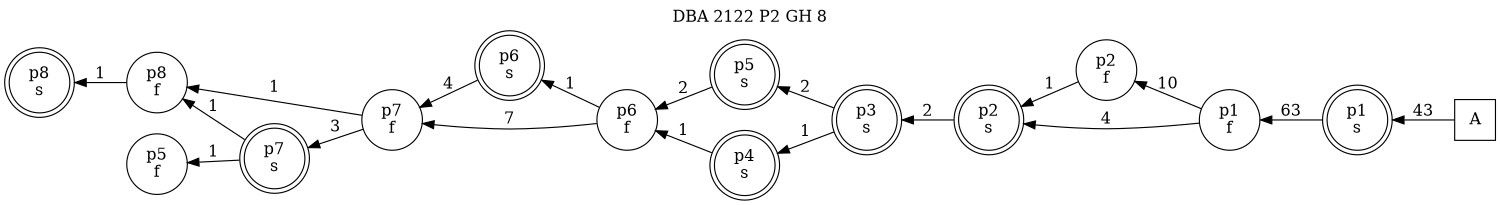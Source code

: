 digraph DBA_2122_P2_GH_8_GOOD {
labelloc="tl"
label= " DBA 2122 P2 GH 8 "
rankdir="RL";
graph [ size=" 10 , 10 !"]

"A" [shape="square" label="A"]
"p1_s" [shape="doublecircle" label="p1
s"]
"p1_f" [shape="circle" label="p1
f"]
"p2_f" [shape="circle" label="p2
f"]
"p2_s" [shape="doublecircle" label="p2
s"]
"p3_s" [shape="doublecircle" label="p3
s"]
"p5_s" [shape="doublecircle" label="p5
s"]
"p6_f" [shape="circle" label="p6
f"]
"p6_s" [shape="doublecircle" label="p6
s"]
"p7_f" [shape="circle" label="p7
f"]
"p8_f" [shape="circle" label="p8
f"]
"p7_s" [shape="doublecircle" label="p7
s"]
"p5_f" [shape="circle" label="p5
f"]
"p4_s" [shape="doublecircle" label="p4
s"]
"p8_s" [shape="doublecircle" label="p8
s"]
"A" -> "p1_s" [ label=43]
"p1_s" -> "p1_f" [ label=63]
"p1_f" -> "p2_f" [ label=10]
"p1_f" -> "p2_s" [ label=4]
"p2_f" -> "p2_s" [ label=1]
"p2_s" -> "p3_s" [ label=2]
"p3_s" -> "p5_s" [ label=2]
"p3_s" -> "p4_s" [ label=1]
"p5_s" -> "p6_f" [ label=2]
"p6_f" -> "p6_s" [ label=1]
"p6_f" -> "p7_f" [ label=7]
"p6_s" -> "p7_f" [ label=4]
"p7_f" -> "p8_f" [ label=1]
"p7_f" -> "p7_s" [ label=3]
"p8_f" -> "p8_s" [ label=1]
"p7_s" -> "p8_f" [ label=1]
"p7_s" -> "p5_f" [ label=1]
"p4_s" -> "p6_f" [ label=1]
}
